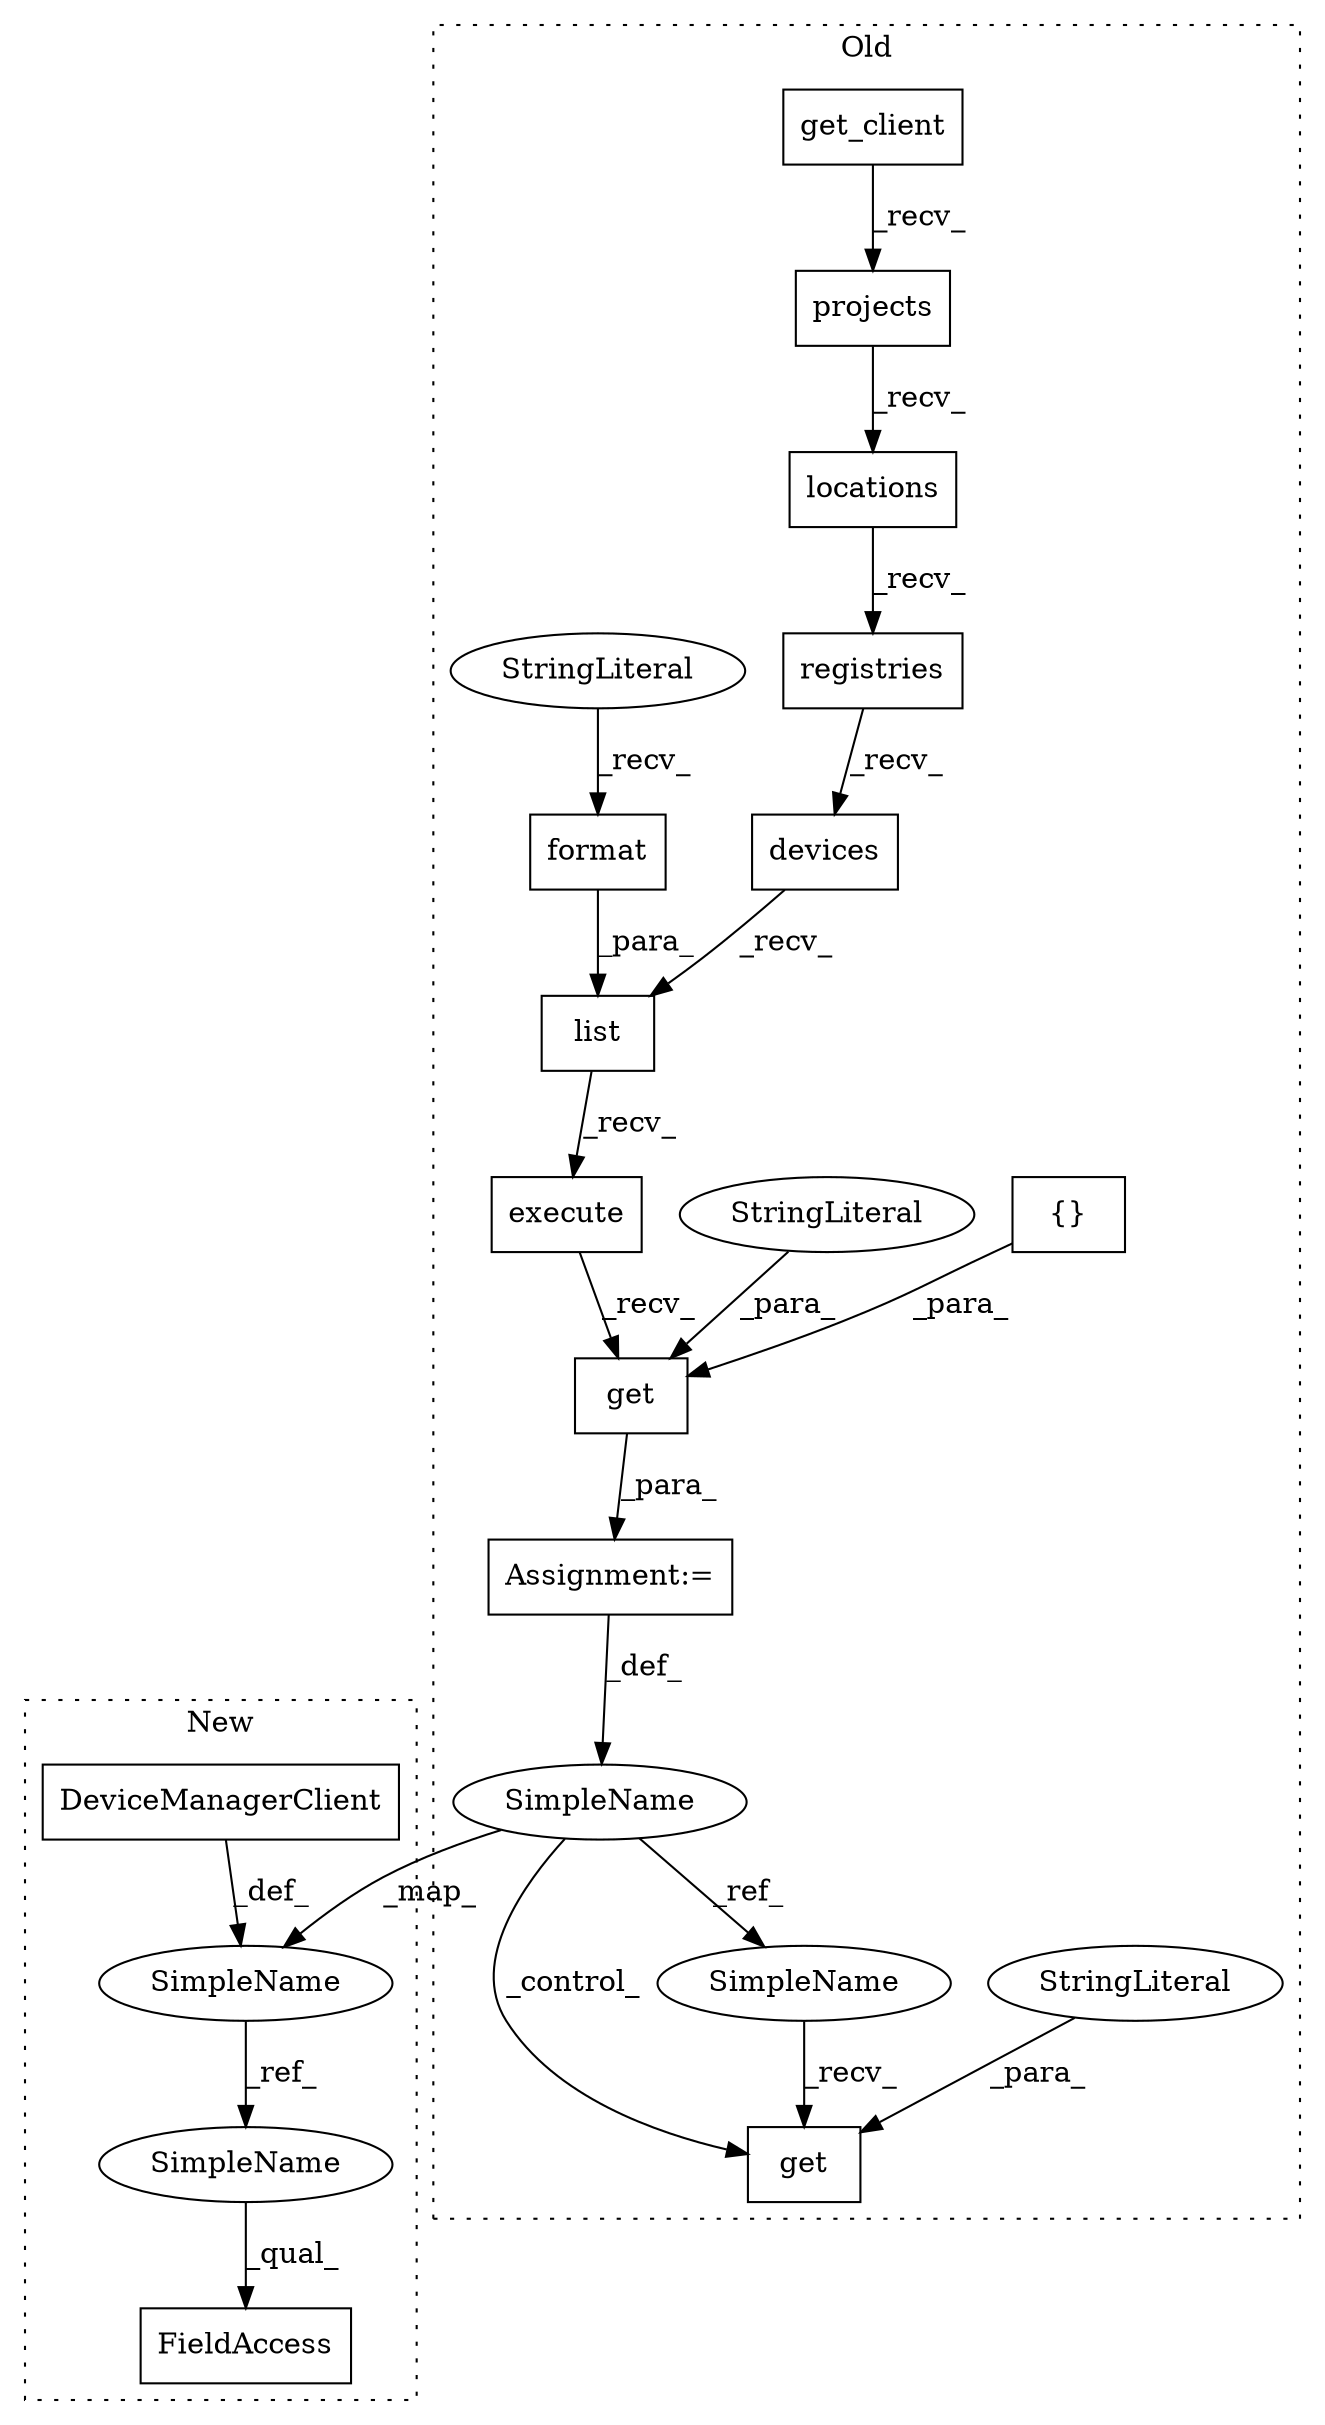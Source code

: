 digraph G {
subgraph cluster0 {
1 [label="get" a="32" s="13908,13939" l="4,1" shape="box"];
3 [label="get_client" a="32" s="13574,13605" l="11,1" shape="box"];
4 [label="projects" a="32" s="13796" l="10" shape="box"];
5 [label="registries" a="32" s="13819" l="12" shape="box"];
6 [label="locations" a="32" s="13807" l="11" shape="box"];
8 [label="get" a="32" s="14105,14118" l="4,1" shape="box"];
9 [label="SimpleName" a="42" s="14003" l="6" shape="ellipse"];
11 [label="{}" a="4" s="13937" l="2" shape="box"];
12 [label="list" a="32" s="13880,13896" l="5,1" shape="box"];
13 [label="execute" a="32" s="13898" l="9" shape="box"];
14 [label="StringLiteral" a="45" s="13912" l="15" shape="ellipse"];
15 [label="StringLiteral" a="45" s="14109" l="9" shape="ellipse"];
16 [label="devices" a="32" s="13832" l="9" shape="box"];
17 [label="Assignment:=" a="7" s="13854" l="1" shape="box"];
18 [label="format" a="32" s="13744,13774" l="7,1" shape="box"];
19 [label="StringLiteral" a="45" s="13728" l="15" shape="ellipse"];
20 [label="SimpleName" a="42" s="14098" l="6" shape="ellipse"];
label = "Old";
style="dotted";
}
subgraph cluster1 {
2 [label="DeviceManagerClient" a="32" s="13322" l="21" shape="box"];
7 [label="FieldAccess" a="22" s="13669" l="24" shape="box"];
10 [label="SimpleName" a="42" s="13550" l="6" shape="ellipse"];
21 [label="SimpleName" a="42" s="13669" l="6" shape="ellipse"];
label = "New";
style="dotted";
}
1 -> 17 [label="_para_"];
2 -> 10 [label="_def_"];
3 -> 4 [label="_recv_"];
4 -> 6 [label="_recv_"];
5 -> 16 [label="_recv_"];
6 -> 5 [label="_recv_"];
9 -> 8 [label="_control_"];
9 -> 20 [label="_ref_"];
9 -> 10 [label="_map_"];
10 -> 21 [label="_ref_"];
11 -> 1 [label="_para_"];
12 -> 13 [label="_recv_"];
13 -> 1 [label="_recv_"];
14 -> 1 [label="_para_"];
15 -> 8 [label="_para_"];
16 -> 12 [label="_recv_"];
17 -> 9 [label="_def_"];
18 -> 12 [label="_para_"];
19 -> 18 [label="_recv_"];
20 -> 8 [label="_recv_"];
21 -> 7 [label="_qual_"];
}